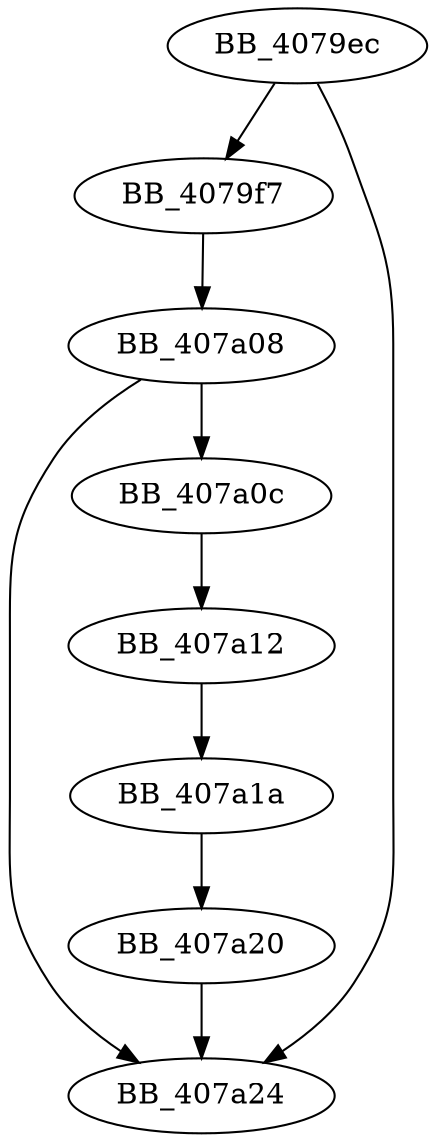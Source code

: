 DiGraph _free{
BB_4079ec->BB_4079f7
BB_4079ec->BB_407a24
BB_4079f7->BB_407a08
BB_407a08->BB_407a0c
BB_407a08->BB_407a24
BB_407a0c->BB_407a12
BB_407a12->BB_407a1a
BB_407a1a->BB_407a20
BB_407a20->BB_407a24
}
